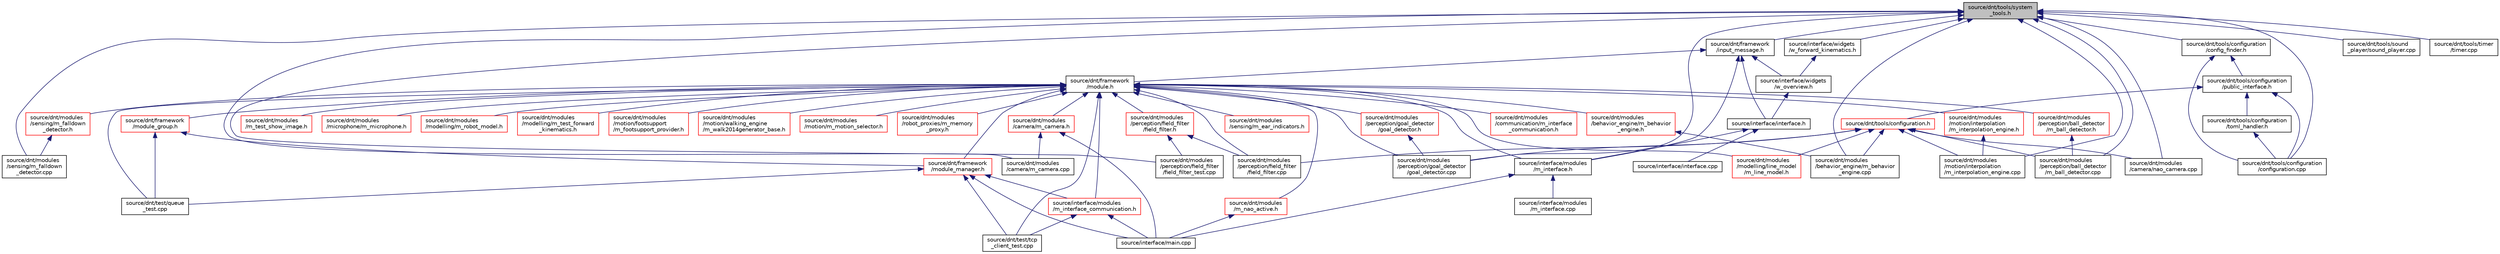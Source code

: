 digraph "source/dnt/tools/system_tools.h"
{
  edge [fontname="Helvetica",fontsize="10",labelfontname="Helvetica",labelfontsize="10"];
  node [fontname="Helvetica",fontsize="10",shape=record];
  Node6 [label="source/dnt/tools/system\l_tools.h",height=0.2,width=0.4,color="black", fillcolor="grey75", style="filled", fontcolor="black"];
  Node6 -> Node7 [dir="back",color="midnightblue",fontsize="10",style="solid",fontname="Helvetica"];
  Node7 [label="source/dnt/framework\l/input_message.h",height=0.2,width=0.4,color="black", fillcolor="white", style="filled",URL="$input__message_8h.html"];
  Node7 -> Node8 [dir="back",color="midnightblue",fontsize="10",style="solid",fontname="Helvetica"];
  Node8 [label="source/dnt/framework\l/module.h",height=0.2,width=0.4,color="black", fillcolor="white", style="filled",URL="$module_8h.html"];
  Node8 -> Node9 [dir="back",color="midnightblue",fontsize="10",style="solid",fontname="Helvetica"];
  Node9 [label="source/dnt/framework\l/module_group.h",height=0.2,width=0.4,color="red", fillcolor="white", style="filled",URL="$module__group_8h.html"];
  Node9 -> Node11 [dir="back",color="midnightblue",fontsize="10",style="solid",fontname="Helvetica"];
  Node11 [label="source/dnt/framework\l/module_manager.h",height=0.2,width=0.4,color="red", fillcolor="white", style="filled",URL="$module__manager_8h.html"];
  Node11 -> Node14 [dir="back",color="midnightblue",fontsize="10",style="solid",fontname="Helvetica"];
  Node14 [label="source/dnt/test/queue\l_test.cpp",height=0.2,width=0.4,color="black", fillcolor="white", style="filled",URL="$queue__test_8cpp.html"];
  Node11 -> Node15 [dir="back",color="midnightblue",fontsize="10",style="solid",fontname="Helvetica"];
  Node15 [label="source/dnt/test/tcp\l_client_test.cpp",height=0.2,width=0.4,color="black", fillcolor="white", style="filled",URL="$tcp__client__test_8cpp.html"];
  Node11 -> Node16 [dir="back",color="midnightblue",fontsize="10",style="solid",fontname="Helvetica"];
  Node16 [label="source/interface/main.cpp",height=0.2,width=0.4,color="black", fillcolor="white", style="filled",URL="$interface_2main_8cpp.html"];
  Node11 -> Node17 [dir="back",color="midnightblue",fontsize="10",style="solid",fontname="Helvetica"];
  Node17 [label="source/interface/modules\l/m_interface_communication.h",height=0.2,width=0.4,color="red", fillcolor="white", style="filled",URL="$interface_2modules_2m__interface__communication_8h.html"];
  Node17 -> Node15 [dir="back",color="midnightblue",fontsize="10",style="solid",fontname="Helvetica"];
  Node17 -> Node16 [dir="back",color="midnightblue",fontsize="10",style="solid",fontname="Helvetica"];
  Node9 -> Node14 [dir="back",color="midnightblue",fontsize="10",style="solid",fontname="Helvetica"];
  Node8 -> Node11 [dir="back",color="midnightblue",fontsize="10",style="solid",fontname="Helvetica"];
  Node8 -> Node19 [dir="back",color="midnightblue",fontsize="10",style="solid",fontname="Helvetica"];
  Node19 [label="source/dnt/modules\l/behavior_engine/m_behavior\l_engine.h",height=0.2,width=0.4,color="red", fillcolor="white", style="filled",URL="$m__behavior__engine_8h.html"];
  Node19 -> Node20 [dir="back",color="midnightblue",fontsize="10",style="solid",fontname="Helvetica"];
  Node20 [label="source/dnt/modules\l/behavior_engine/m_behavior\l_engine.cpp",height=0.2,width=0.4,color="black", fillcolor="white", style="filled",URL="$m__behavior__engine_8cpp.html"];
  Node8 -> Node21 [dir="back",color="midnightblue",fontsize="10",style="solid",fontname="Helvetica"];
  Node21 [label="source/dnt/modules\l/camera/m_camera.h",height=0.2,width=0.4,color="red", fillcolor="white", style="filled",URL="$m__camera_8h.html"];
  Node21 -> Node22 [dir="back",color="midnightblue",fontsize="10",style="solid",fontname="Helvetica"];
  Node22 [label="source/dnt/modules\l/camera/m_camera.cpp",height=0.2,width=0.4,color="black", fillcolor="white", style="filled",URL="$m__camera_8cpp.html"];
  Node21 -> Node16 [dir="back",color="midnightblue",fontsize="10",style="solid",fontname="Helvetica"];
  Node8 -> Node23 [dir="back",color="midnightblue",fontsize="10",style="solid",fontname="Helvetica"];
  Node23 [label="source/dnt/modules\l/communication/m_interface\l_communication.h",height=0.2,width=0.4,color="red", fillcolor="white", style="filled",URL="$dnt_2modules_2communication_2m__interface__communication_8h.html"];
  Node8 -> Node25 [dir="back",color="midnightblue",fontsize="10",style="solid",fontname="Helvetica"];
  Node25 [label="source/dnt/modules\l/m_nao_active.h",height=0.2,width=0.4,color="red", fillcolor="white", style="filled",URL="$m__nao__active_8h.html"];
  Node25 -> Node16 [dir="back",color="midnightblue",fontsize="10",style="solid",fontname="Helvetica"];
  Node8 -> Node27 [dir="back",color="midnightblue",fontsize="10",style="solid",fontname="Helvetica"];
  Node27 [label="source/dnt/modules\l/m_test_show_image.h",height=0.2,width=0.4,color="red", fillcolor="white", style="filled",URL="$m__test__show__image_8h.html"];
  Node8 -> Node29 [dir="back",color="midnightblue",fontsize="10",style="solid",fontname="Helvetica"];
  Node29 [label="source/dnt/modules\l/microphone/m_microphone.h",height=0.2,width=0.4,color="red", fillcolor="white", style="filled",URL="$m__microphone_8h.html"];
  Node8 -> Node31 [dir="back",color="midnightblue",fontsize="10",style="solid",fontname="Helvetica"];
  Node31 [label="source/dnt/modules\l/modelling/m_robot_model.h",height=0.2,width=0.4,color="red", fillcolor="white", style="filled",URL="$m__robot__model_8h.html"];
  Node8 -> Node33 [dir="back",color="midnightblue",fontsize="10",style="solid",fontname="Helvetica"];
  Node33 [label="source/dnt/modules\l/modelling/line_model\l/m_line_model.h",height=0.2,width=0.4,color="red", fillcolor="white", style="filled",URL="$m__line__model_8h.html"];
  Node8 -> Node35 [dir="back",color="midnightblue",fontsize="10",style="solid",fontname="Helvetica"];
  Node35 [label="source/dnt/modules\l/modelling/m_test_forward\l_kinematics.h",height=0.2,width=0.4,color="red", fillcolor="white", style="filled",URL="$m__test__forward__kinematics_8h.html"];
  Node8 -> Node37 [dir="back",color="midnightblue",fontsize="10",style="solid",fontname="Helvetica"];
  Node37 [label="source/dnt/modules\l/motion/interpolation\l/m_interpolation_engine.h",height=0.2,width=0.4,color="red", fillcolor="white", style="filled",URL="$m__interpolation__engine_8h.html",tooltip="This file handles interpolation of joints for specific motions. "];
  Node37 -> Node38 [dir="back",color="midnightblue",fontsize="10",style="solid",fontname="Helvetica"];
  Node38 [label="source/dnt/modules\l/motion/interpolation\l/m_interpolation_engine.cpp",height=0.2,width=0.4,color="black", fillcolor="white", style="filled",URL="$m__interpolation__engine_8cpp.html"];
  Node8 -> Node39 [dir="back",color="midnightblue",fontsize="10",style="solid",fontname="Helvetica"];
  Node39 [label="source/dnt/modules\l/motion/footsupport\l/m_footsupport_provider.h",height=0.2,width=0.4,color="red", fillcolor="white", style="filled",URL="$m__footsupport__provider_8h.html"];
  Node8 -> Node41 [dir="back",color="midnightblue",fontsize="10",style="solid",fontname="Helvetica"];
  Node41 [label="source/dnt/modules\l/motion/walking_engine\l/m_walk2014generator_base.h",height=0.2,width=0.4,color="red", fillcolor="white", style="filled",URL="$m__walk2014generator__base_8h.html"];
  Node8 -> Node43 [dir="back",color="midnightblue",fontsize="10",style="solid",fontname="Helvetica"];
  Node43 [label="source/dnt/modules\l/motion/m_motion_selector.h",height=0.2,width=0.4,color="red", fillcolor="white", style="filled",URL="$m__motion__selector_8h.html",tooltip="This file handles which motion is executed. "];
  Node8 -> Node45 [dir="back",color="midnightblue",fontsize="10",style="solid",fontname="Helvetica"];
  Node45 [label="source/dnt/modules\l/perception/ball_detector\l/m_ball_detector.h",height=0.2,width=0.4,color="red", fillcolor="white", style="filled",URL="$m__ball__detector_8h.html"];
  Node45 -> Node46 [dir="back",color="midnightblue",fontsize="10",style="solid",fontname="Helvetica"];
  Node46 [label="source/dnt/modules\l/perception/ball_detector\l/m_ball_detector.cpp",height=0.2,width=0.4,color="black", fillcolor="white", style="filled",URL="$m__ball__detector_8cpp.html"];
  Node8 -> Node47 [dir="back",color="midnightblue",fontsize="10",style="solid",fontname="Helvetica"];
  Node47 [label="source/dnt/modules\l/perception/field_filter\l/field_filter.h",height=0.2,width=0.4,color="red", fillcolor="white", style="filled",URL="$field__filter_8h.html"];
  Node47 -> Node48 [dir="back",color="midnightblue",fontsize="10",style="solid",fontname="Helvetica"];
  Node48 [label="source/dnt/modules\l/perception/field_filter\l/field_filter.cpp",height=0.2,width=0.4,color="black", fillcolor="white", style="filled",URL="$field__filter_8cpp.html"];
  Node47 -> Node49 [dir="back",color="midnightblue",fontsize="10",style="solid",fontname="Helvetica"];
  Node49 [label="source/dnt/modules\l/perception/field_filter\l/field_filter_test.cpp",height=0.2,width=0.4,color="black", fillcolor="white", style="filled",URL="$field__filter__test_8cpp.html"];
  Node8 -> Node51 [dir="back",color="midnightblue",fontsize="10",style="solid",fontname="Helvetica"];
  Node51 [label="source/dnt/modules\l/perception/goal_detector\l/goal_detector.h",height=0.2,width=0.4,color="red", fillcolor="white", style="filled",URL="$goal__detector_8h.html"];
  Node51 -> Node52 [dir="back",color="midnightblue",fontsize="10",style="solid",fontname="Helvetica"];
  Node52 [label="source/dnt/modules\l/perception/goal_detector\l/goal_detector.cpp",height=0.2,width=0.4,color="black", fillcolor="white", style="filled",URL="$goal__detector_8cpp.html"];
  Node8 -> Node53 [dir="back",color="midnightblue",fontsize="10",style="solid",fontname="Helvetica"];
  Node53 [label="source/dnt/modules\l/robot_proxies/m_memory\l_proxy.h",height=0.2,width=0.4,color="red", fillcolor="white", style="filled",URL="$m__memory__proxy_8h.html"];
  Node8 -> Node59 [dir="back",color="midnightblue",fontsize="10",style="solid",fontname="Helvetica"];
  Node59 [label="source/dnt/modules\l/sensing/m_ear_indicators.h",height=0.2,width=0.4,color="red", fillcolor="white", style="filled",URL="$m__ear__indicators_8h.html"];
  Node8 -> Node61 [dir="back",color="midnightblue",fontsize="10",style="solid",fontname="Helvetica"];
  Node61 [label="source/dnt/modules\l/sensing/m_falldown\l_detector.h",height=0.2,width=0.4,color="red", fillcolor="white", style="filled",URL="$m__falldown__detector_8h.html",tooltip="Detect whether the robot has fallen over. "];
  Node61 -> Node62 [dir="back",color="midnightblue",fontsize="10",style="solid",fontname="Helvetica"];
  Node62 [label="source/dnt/modules\l/sensing/m_falldown\l_detector.cpp",height=0.2,width=0.4,color="black", fillcolor="white", style="filled",URL="$m__falldown__detector_8cpp.html",tooltip="Detect whether the robot has fallen over. "];
  Node8 -> Node48 [dir="back",color="midnightblue",fontsize="10",style="solid",fontname="Helvetica"];
  Node8 -> Node52 [dir="back",color="midnightblue",fontsize="10",style="solid",fontname="Helvetica"];
  Node8 -> Node14 [dir="back",color="midnightblue",fontsize="10",style="solid",fontname="Helvetica"];
  Node8 -> Node15 [dir="back",color="midnightblue",fontsize="10",style="solid",fontname="Helvetica"];
  Node8 -> Node17 [dir="back",color="midnightblue",fontsize="10",style="solid",fontname="Helvetica"];
  Node8 -> Node63 [dir="back",color="midnightblue",fontsize="10",style="solid",fontname="Helvetica"];
  Node63 [label="source/interface/modules\l/m_interface.h",height=0.2,width=0.4,color="black", fillcolor="white", style="filled",URL="$m__interface_8h.html"];
  Node63 -> Node16 [dir="back",color="midnightblue",fontsize="10",style="solid",fontname="Helvetica"];
  Node63 -> Node64 [dir="back",color="midnightblue",fontsize="10",style="solid",fontname="Helvetica"];
  Node64 [label="source/interface/modules\l/m_interface.cpp",height=0.2,width=0.4,color="black", fillcolor="white", style="filled",URL="$m__interface_8cpp.html"];
  Node7 -> Node65 [dir="back",color="midnightblue",fontsize="10",style="solid",fontname="Helvetica"];
  Node65 [label="source/interface/interface.h",height=0.2,width=0.4,color="black", fillcolor="white", style="filled",URL="$interface_8h.html"];
  Node65 -> Node66 [dir="back",color="midnightblue",fontsize="10",style="solid",fontname="Helvetica"];
  Node66 [label="source/interface/interface.cpp",height=0.2,width=0.4,color="black", fillcolor="white", style="filled",URL="$interface_8cpp.html"];
  Node65 -> Node63 [dir="back",color="midnightblue",fontsize="10",style="solid",fontname="Helvetica"];
  Node7 -> Node67 [dir="back",color="midnightblue",fontsize="10",style="solid",fontname="Helvetica"];
  Node67 [label="source/interface/widgets\l/w_overview.h",height=0.2,width=0.4,color="black", fillcolor="white", style="filled",URL="$w__overview_8h.html"];
  Node67 -> Node65 [dir="back",color="midnightblue",fontsize="10",style="solid",fontname="Helvetica"];
  Node7 -> Node63 [dir="back",color="midnightblue",fontsize="10",style="solid",fontname="Helvetica"];
  Node6 -> Node20 [dir="back",color="midnightblue",fontsize="10",style="solid",fontname="Helvetica"];
  Node6 -> Node22 [dir="back",color="midnightblue",fontsize="10",style="solid",fontname="Helvetica"];
  Node6 -> Node68 [dir="back",color="midnightblue",fontsize="10",style="solid",fontname="Helvetica"];
  Node68 [label="source/dnt/modules\l/camera/nao_camera.cpp",height=0.2,width=0.4,color="black", fillcolor="white", style="filled",URL="$nao__camera_8cpp.html"];
  Node6 -> Node38 [dir="back",color="midnightblue",fontsize="10",style="solid",fontname="Helvetica"];
  Node6 -> Node46 [dir="back",color="midnightblue",fontsize="10",style="solid",fontname="Helvetica"];
  Node6 -> Node49 [dir="back",color="midnightblue",fontsize="10",style="solid",fontname="Helvetica"];
  Node6 -> Node52 [dir="back",color="midnightblue",fontsize="10",style="solid",fontname="Helvetica"];
  Node6 -> Node62 [dir="back",color="midnightblue",fontsize="10",style="solid",fontname="Helvetica"];
  Node6 -> Node69 [dir="back",color="midnightblue",fontsize="10",style="solid",fontname="Helvetica"];
  Node69 [label="source/dnt/tools/configuration\l/config_finder.h",height=0.2,width=0.4,color="black", fillcolor="white", style="filled",URL="$config__finder_8h.html"];
  Node69 -> Node70 [dir="back",color="midnightblue",fontsize="10",style="solid",fontname="Helvetica"];
  Node70 [label="source/dnt/tools/configuration\l/public_interface.h",height=0.2,width=0.4,color="black", fillcolor="white", style="filled",URL="$public__interface_8h.html"];
  Node70 -> Node71 [dir="back",color="midnightblue",fontsize="10",style="solid",fontname="Helvetica"];
  Node71 [label="source/dnt/tools/configuration\l/configuration.cpp",height=0.2,width=0.4,color="black", fillcolor="white", style="filled",URL="$configuration_8cpp.html"];
  Node70 -> Node72 [dir="back",color="midnightblue",fontsize="10",style="solid",fontname="Helvetica"];
  Node72 [label="source/dnt/tools/configuration\l/toml_handler.h",height=0.2,width=0.4,color="black", fillcolor="white", style="filled",URL="$toml__handler_8h.html"];
  Node72 -> Node71 [dir="back",color="midnightblue",fontsize="10",style="solid",fontname="Helvetica"];
  Node70 -> Node73 [dir="back",color="midnightblue",fontsize="10",style="solid",fontname="Helvetica"];
  Node73 [label="source/dnt/tools/configuration.h",height=0.2,width=0.4,color="red", fillcolor="white", style="filled",URL="$configuration_8h.html"];
  Node73 -> Node33 [dir="back",color="midnightblue",fontsize="10",style="solid",fontname="Helvetica"];
  Node73 -> Node20 [dir="back",color="midnightblue",fontsize="10",style="solid",fontname="Helvetica"];
  Node73 -> Node68 [dir="back",color="midnightblue",fontsize="10",style="solid",fontname="Helvetica"];
  Node73 -> Node38 [dir="back",color="midnightblue",fontsize="10",style="solid",fontname="Helvetica"];
  Node73 -> Node46 [dir="back",color="midnightblue",fontsize="10",style="solid",fontname="Helvetica"];
  Node73 -> Node48 [dir="back",color="midnightblue",fontsize="10",style="solid",fontname="Helvetica"];
  Node73 -> Node52 [dir="back",color="midnightblue",fontsize="10",style="solid",fontname="Helvetica"];
  Node69 -> Node71 [dir="back",color="midnightblue",fontsize="10",style="solid",fontname="Helvetica"];
  Node6 -> Node71 [dir="back",color="midnightblue",fontsize="10",style="solid",fontname="Helvetica"];
  Node6 -> Node83 [dir="back",color="midnightblue",fontsize="10",style="solid",fontname="Helvetica"];
  Node83 [label="source/dnt/tools/sound\l_player/sound_player.cpp",height=0.2,width=0.4,color="black", fillcolor="white", style="filled",URL="$sound__player_8cpp.html"];
  Node6 -> Node84 [dir="back",color="midnightblue",fontsize="10",style="solid",fontname="Helvetica"];
  Node84 [label="source/dnt/tools/timer\l/timer.cpp",height=0.2,width=0.4,color="black", fillcolor="white", style="filled",URL="$timer_8cpp.html"];
  Node6 -> Node85 [dir="back",color="midnightblue",fontsize="10",style="solid",fontname="Helvetica"];
  Node85 [label="source/interface/widgets\l/w_forward_kinematics.h",height=0.2,width=0.4,color="black", fillcolor="white", style="filled",URL="$w__forward__kinematics_8h.html"];
  Node85 -> Node67 [dir="back",color="midnightblue",fontsize="10",style="solid",fontname="Helvetica"];
}
